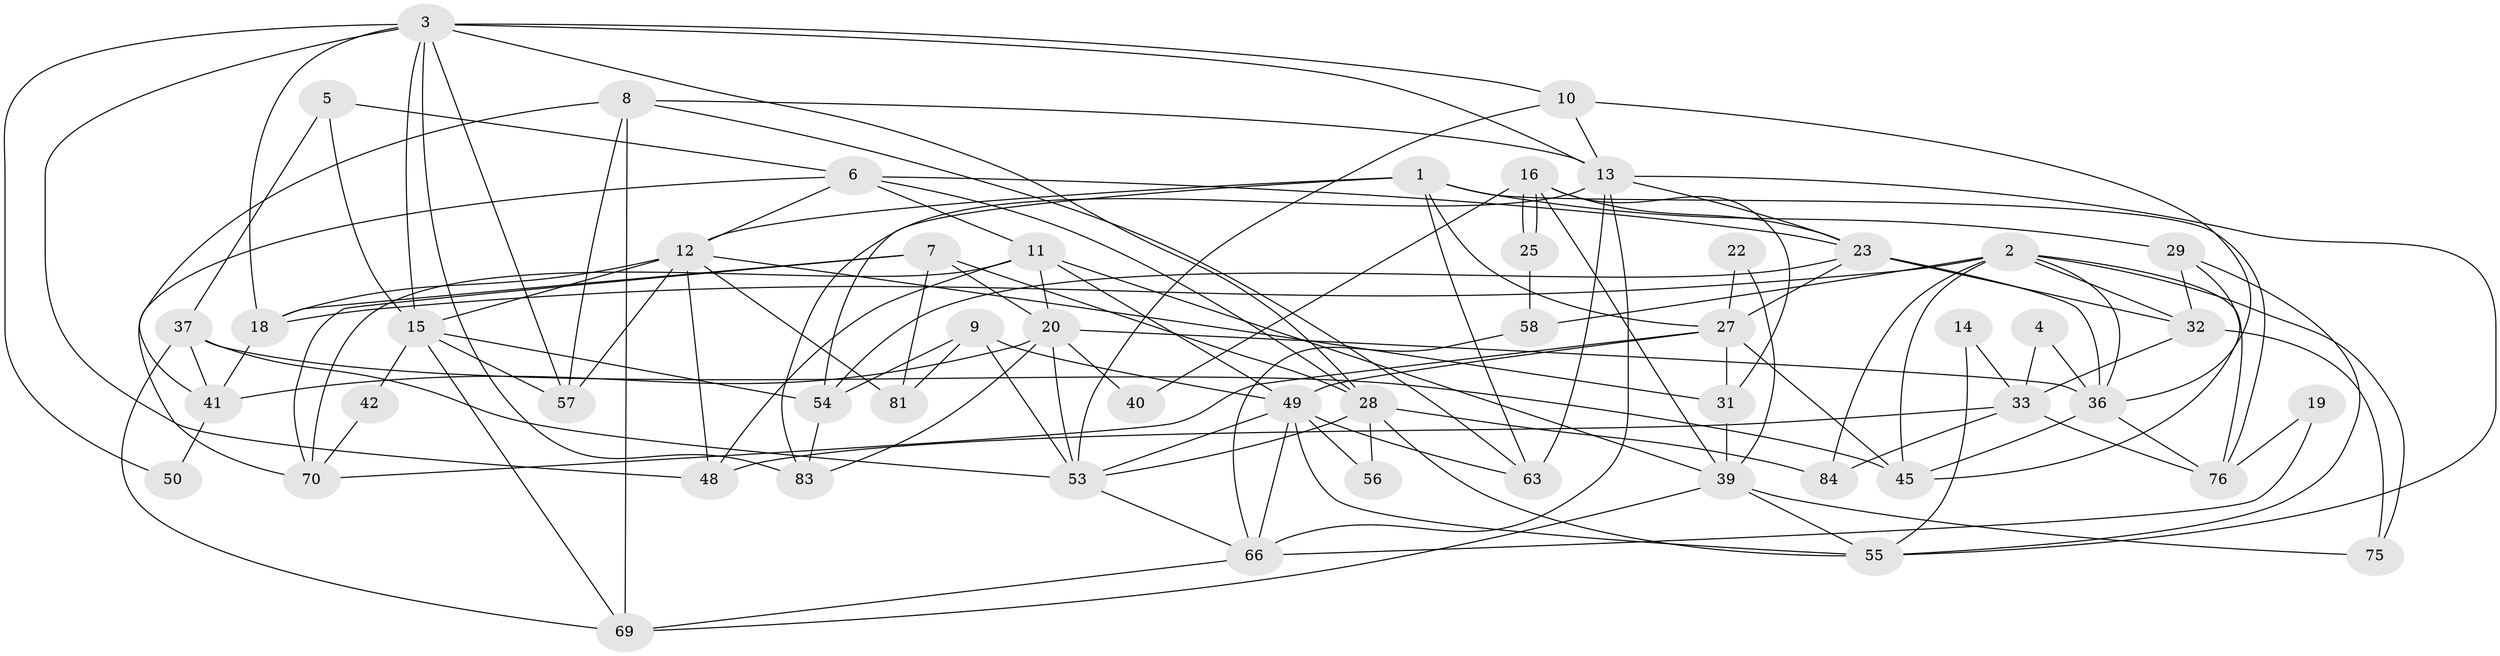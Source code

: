 // Generated by graph-tools (version 1.1) at 2025/52/02/27/25 19:52:08]
// undirected, 53 vertices, 130 edges
graph export_dot {
graph [start="1"]
  node [color=gray90,style=filled];
  1 [super="+24"];
  2 [super="+61"];
  3 [super="+46"];
  4;
  5;
  6 [super="+34"];
  7 [super="+62"];
  8 [super="+74"];
  9;
  10 [super="+17"];
  11 [super="+26"];
  12 [super="+73"];
  13 [super="+21"];
  14;
  15 [super="+30"];
  16 [super="+51"];
  18 [super="+64"];
  19;
  20 [super="+67"];
  22;
  23 [super="+47"];
  25;
  27 [super="+38"];
  28 [super="+43"];
  29 [super="+72"];
  31;
  32;
  33 [super="+35"];
  36 [super="+59"];
  37 [super="+52"];
  39 [super="+65"];
  40 [super="+44"];
  41 [super="+68"];
  42;
  45;
  48 [super="+60"];
  49 [super="+79"];
  50;
  53 [super="+82"];
  54;
  55 [super="+78"];
  56;
  57;
  58;
  63 [super="+80"];
  66 [super="+71"];
  69 [super="+85"];
  70;
  75;
  76 [super="+77"];
  81;
  83;
  84;
  1 -- 54;
  1 -- 27;
  1 -- 63;
  1 -- 12;
  1 -- 29;
  1 -- 76;
  2 -- 76;
  2 -- 18;
  2 -- 45;
  2 -- 58;
  2 -- 32;
  2 -- 36;
  2 -- 84;
  2 -- 75;
  3 -- 83;
  3 -- 15;
  3 -- 13;
  3 -- 28;
  3 -- 50;
  3 -- 48;
  3 -- 18;
  3 -- 57;
  3 -- 10;
  4 -- 33;
  4 -- 36;
  5 -- 37;
  5 -- 15;
  5 -- 6;
  6 -- 12;
  6 -- 23;
  6 -- 70;
  6 -- 11;
  6 -- 28;
  7 -- 20 [weight=2];
  7 -- 81;
  7 -- 18;
  7 -- 70;
  7 -- 28;
  8 -- 41;
  8 -- 69 [weight=2];
  8 -- 57;
  8 -- 13;
  8 -- 63;
  9 -- 54;
  9 -- 53;
  9 -- 81;
  9 -- 49;
  10 -- 53;
  10 -- 36;
  10 -- 13;
  11 -- 20;
  11 -- 48;
  11 -- 49;
  11 -- 70;
  11 -- 39;
  12 -- 31;
  12 -- 81;
  12 -- 18;
  12 -- 57;
  12 -- 15;
  12 -- 48;
  13 -- 83;
  13 -- 23;
  13 -- 55;
  13 -- 66;
  13 -- 63;
  14 -- 33;
  14 -- 55;
  15 -- 69;
  15 -- 57;
  15 -- 42;
  15 -- 54;
  16 -- 23;
  16 -- 25;
  16 -- 25;
  16 -- 40;
  16 -- 39;
  16 -- 31;
  18 -- 41 [weight=2];
  19 -- 76;
  19 -- 66;
  20 -- 36;
  20 -- 40 [weight=3];
  20 -- 83;
  20 -- 41;
  20 -- 53;
  22 -- 27;
  22 -- 39;
  23 -- 36;
  23 -- 27;
  23 -- 32;
  23 -- 54;
  25 -- 58;
  27 -- 70;
  27 -- 49;
  27 -- 45;
  27 -- 31;
  28 -- 56;
  28 -- 84;
  28 -- 55;
  28 -- 53;
  29 -- 32;
  29 -- 45;
  29 -- 55;
  31 -- 39;
  32 -- 75;
  32 -- 33;
  33 -- 84;
  33 -- 48;
  33 -- 76;
  36 -- 45;
  36 -- 76;
  37 -- 69;
  37 -- 53;
  37 -- 45;
  37 -- 41;
  39 -- 75;
  39 -- 69;
  39 -- 55;
  41 -- 50;
  42 -- 70;
  49 -- 56;
  49 -- 55;
  49 -- 66;
  49 -- 63;
  49 -- 53;
  53 -- 66;
  54 -- 83;
  58 -- 66;
  66 -- 69;
}

